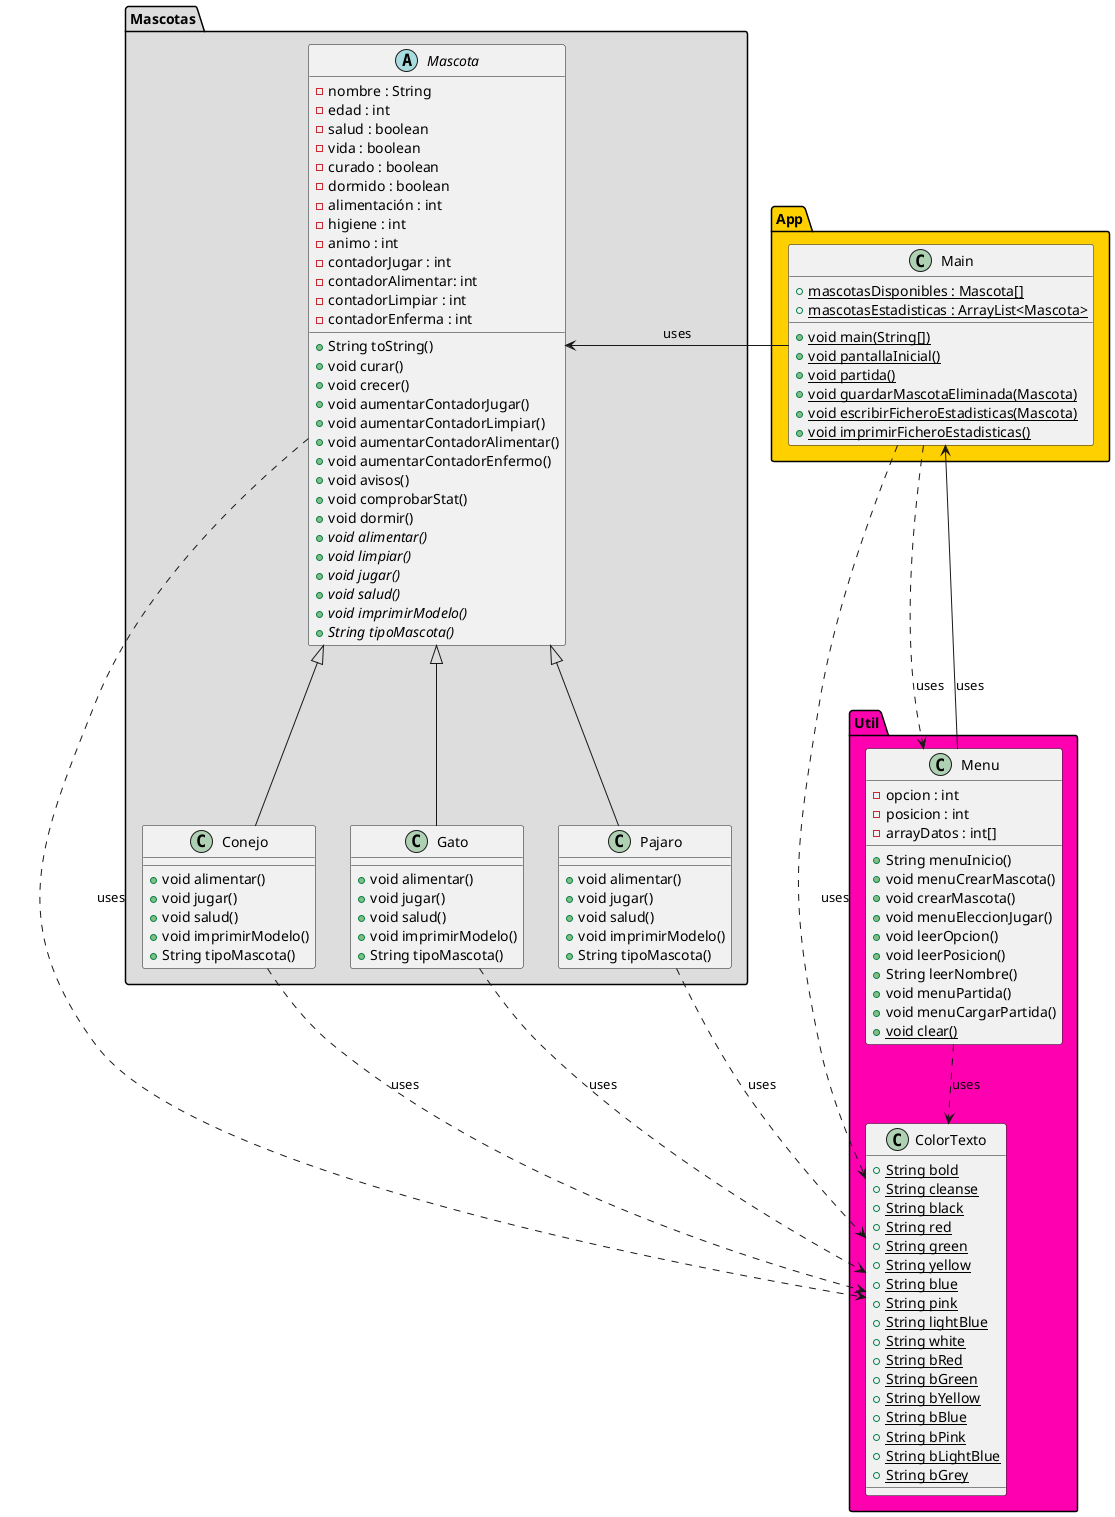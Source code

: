 @startuml

package "Mascotas" #DDDDDD {
    abstract class Mascota {
        - nombre : String
        - edad : int
        - salud : boolean
        - vida : boolean
        - curado : boolean
        - dormido : boolean
        - alimentación : int
        - higiene : int
        - animo : int
        - contadorJugar : int
        - contadorAlimentar: int
        - contadorLimpiar : int
        - contadorEnferma : int
        + String toString()
        + void curar()
        + void crecer()
        + void aumentarContadorJugar()
        + void aumentarContadorLimpiar()
        + void aumentarContadorAlimentar()
        + void aumentarContadorEnfermo()
        + void avisos()
        + void comprobarStat()
        + void dormir()
        + {abstract} void alimentar()
        + {abstract} void limpiar()
        + {abstract} void jugar()
        + {abstract} void salud()
        + {abstract} void imprimirModelo()
        + {abstract} String tipoMascota()
    }

    class Conejo {
        + void alimentar()
        + void jugar()
        + void salud()
        + void imprimirModelo()
        + String tipoMascota()
    }

    class Gato {
        + void alimentar()
        + void jugar()
        + void salud()
        + void imprimirModelo()
        + String tipoMascota()
    }

    class Pajaro {
        + void alimentar()
        + void jugar()
        + void salud()
        + void imprimirModelo()
        + String tipoMascota()
    }

    Mascota <|-- Conejo
    Mascota <|-- Gato
    Mascota <|-- Pajaro
}

package "App" #FFD000 {
    class Main {
        + {static} mascotasDisponibles : Mascota[]
        + {static} mascotasEstadisticas : ArrayList<Mascota>
        + {static} void main(String[])
        + {static} void pantallaInicial()
        + {static} void partida()
        + {static} void guardarMascotaEliminada(Mascota)
        + {static} void escribirFicheroEstadisticas(Mascota)
        + {static} void imprimirFicheroEstadisticas()
    }
}

package "Util" #FF00B1 {
    class ColorTexto {
        + {static} String bold
        + {static} String cleanse
        + {static} String black
        + {static} String red
        + {static} String green
        + {static} String yellow
        + {static} String blue
        + {static} String pink
        + {static} String lightBlue
        + {static} String white
        + {static} String bRed
        + {static} String bGreen
        + {static} String bYellow
        + {static} String bBlue
        + {static} String bPink
        + {static} String bLightBlue
        + {static} String bGrey
    }

    class Menu {
        - opcion : int
        - posicion : int
        - arrayDatos : int[]
        + String menuInicio()
        + void menuCrearMascota()
        + void crearMascota()
        + void menuEleccionJugar()
        + void leerOpcion()
        + void leerPosicion()
        + String leerNombre()
        + void menuPartida()
        + void menuCargarPartida()
        + {static} void clear()
    }
}

Main --> Mascota : uses

Main ..> Menu : uses
Menu --> Main :  uses


Main ..> ColorTexto : uses
Menu ..> ColorTexto : uses
Mascota ..> ColorTexto : uses
Conejo ..> ColorTexto : uses
Gato ..> ColorTexto : uses
Pajaro ..> ColorTexto : uses

@enduml
